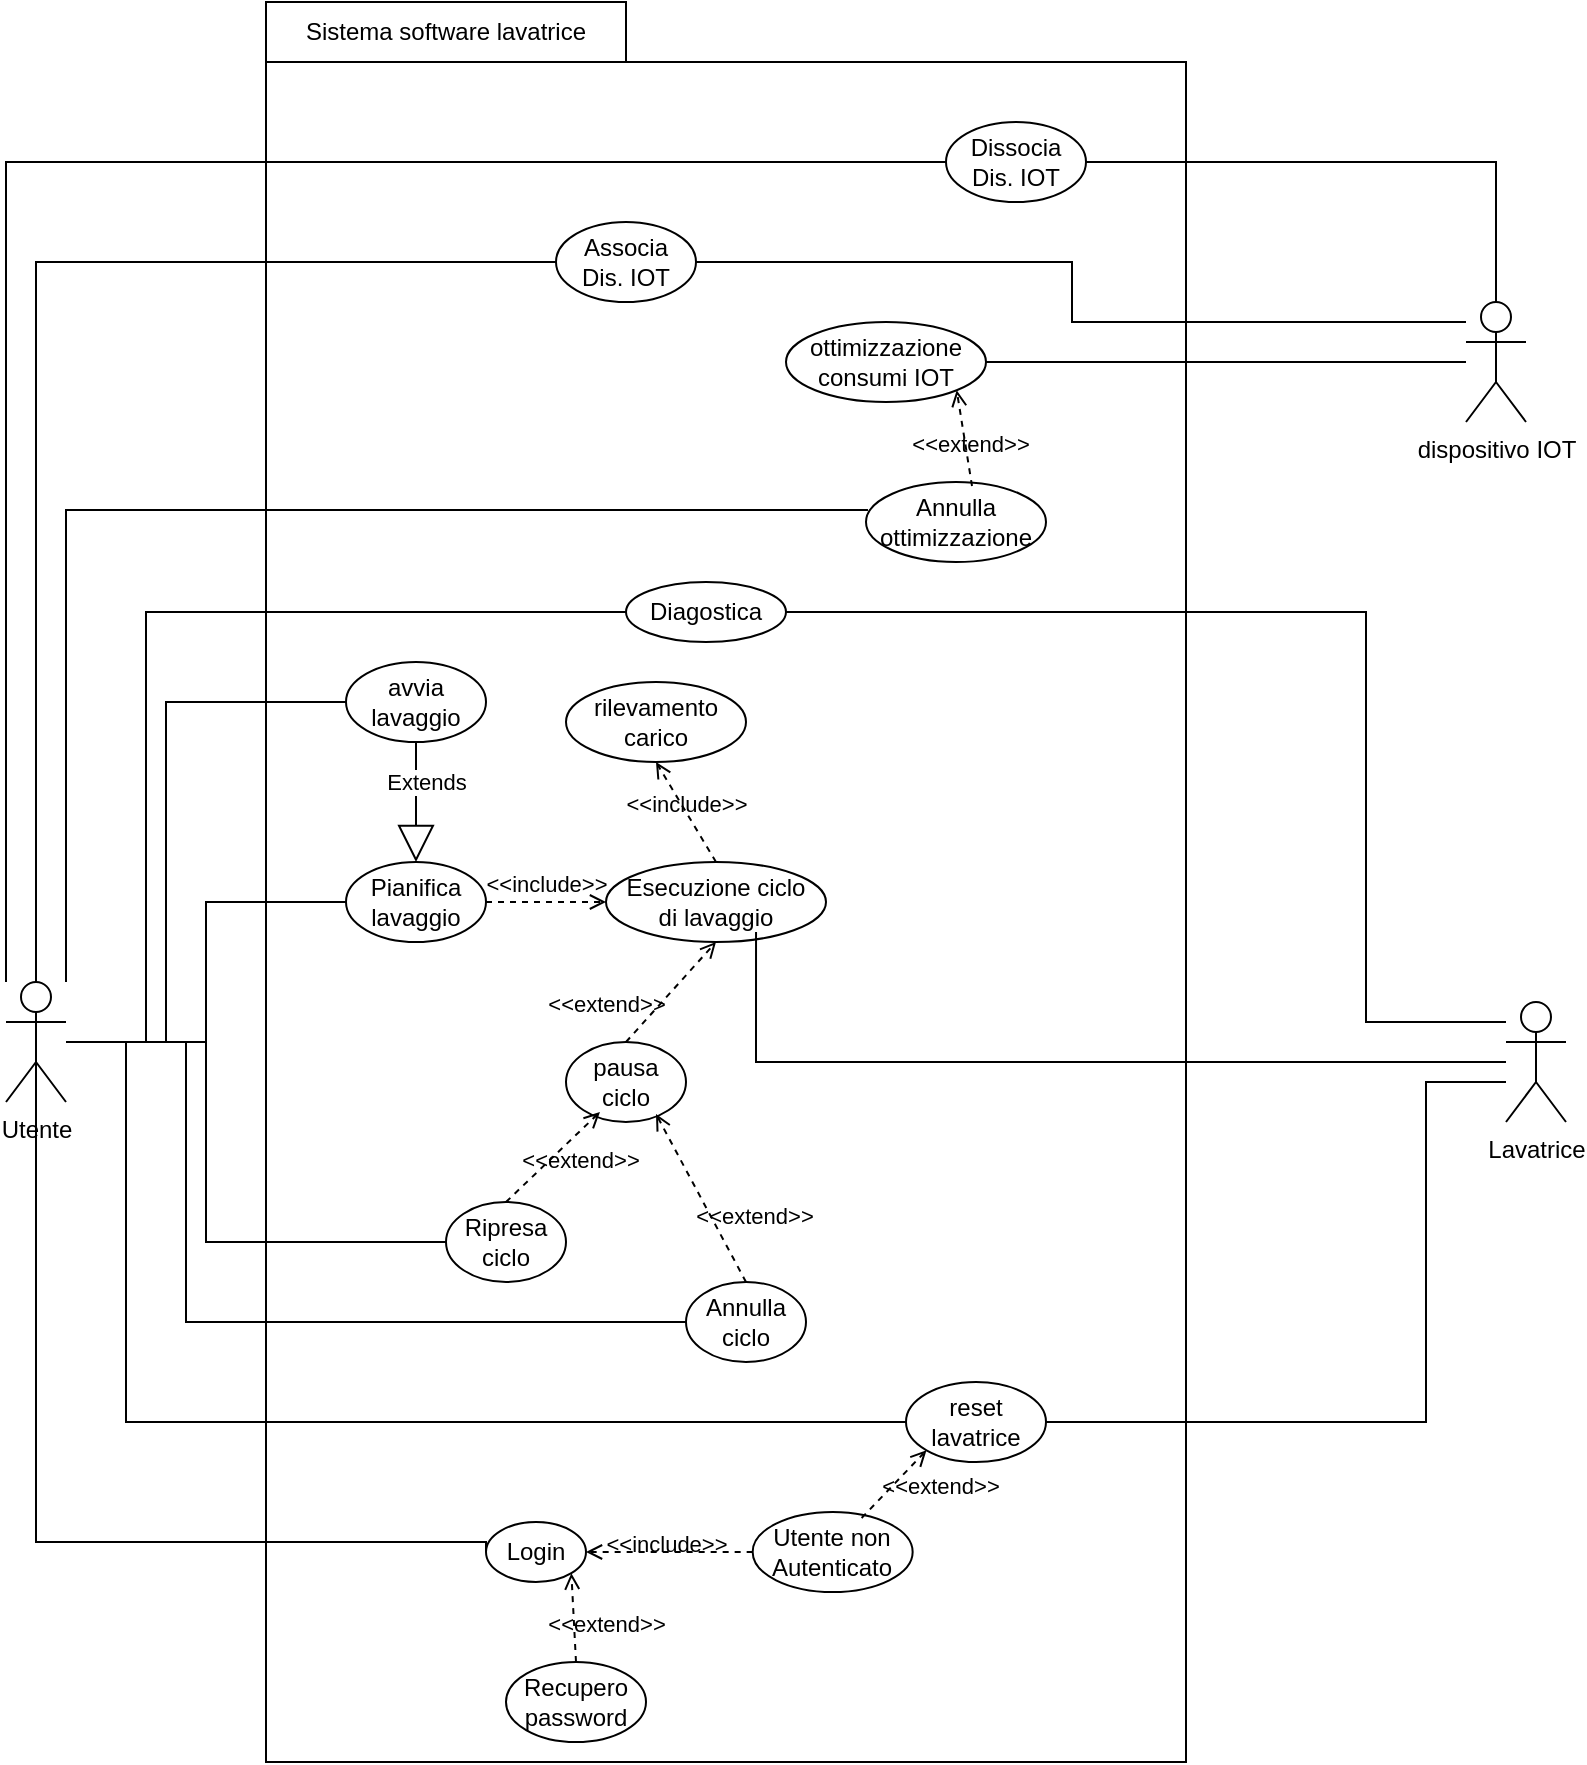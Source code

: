 <mxfile version="28.2.7">
  <diagram name="Page-1" id="5FiVmgT2oJeA1IZFQA2R">
    <mxGraphModel dx="1333" dy="766" grid="1" gridSize="10" guides="1" tooltips="1" connect="1" arrows="1" fold="1" page="1" pageScale="1" pageWidth="850" pageHeight="1100" math="0" shadow="0">
      <root>
        <mxCell id="0" />
        <mxCell id="1" parent="0" />
        <mxCell id="OOympv97dzDQUYDObQJj-1" value="" style="rounded=0;whiteSpace=wrap;html=1;" vertex="1" parent="1">
          <mxGeometry x="170" y="60" width="460" height="850" as="geometry" />
        </mxCell>
        <mxCell id="OOympv97dzDQUYDObQJj-2" value="Sistema software lavatrice" style="rounded=0;whiteSpace=wrap;html=1;" vertex="1" parent="1">
          <mxGeometry x="170" y="30" width="180" height="30" as="geometry" />
        </mxCell>
        <mxCell id="OOympv97dzDQUYDObQJj-3" value="&lt;div&gt;Esecuzione ciclo&lt;/div&gt;&lt;div&gt;di lavaggio&lt;/div&gt;" style="ellipse;whiteSpace=wrap;html=1;" vertex="1" parent="1">
          <mxGeometry x="340" y="460" width="110" height="40" as="geometry" />
        </mxCell>
        <mxCell id="OOympv97dzDQUYDObQJj-4" value="&lt;div&gt;pausa&lt;/div&gt;&lt;div&gt;ciclo&lt;/div&gt;" style="ellipse;whiteSpace=wrap;html=1;" vertex="1" parent="1">
          <mxGeometry x="320" y="550" width="60" height="40" as="geometry" />
        </mxCell>
        <mxCell id="OOympv97dzDQUYDObQJj-5" value="&amp;lt;&amp;lt;extend&amp;gt;&amp;gt;" style="html=1;verticalAlign=bottom;labelBackgroundColor=none;endArrow=open;endFill=0;dashed=1;rounded=0;exitX=0.5;exitY=0;exitDx=0;exitDy=0;entryX=0.5;entryY=1;entryDx=0;entryDy=0;" edge="1" parent="1" source="OOympv97dzDQUYDObQJj-4" target="OOympv97dzDQUYDObQJj-3">
          <mxGeometry x="-0.978" y="14" width="160" relative="1" as="geometry">
            <mxPoint x="490" y="460" as="sourcePoint" />
            <mxPoint x="650" y="460" as="targetPoint" />
            <mxPoint as="offset" />
          </mxGeometry>
        </mxCell>
        <mxCell id="OOympv97dzDQUYDObQJj-6" value="Ripresa&lt;div&gt;ciclo&lt;/div&gt;" style="ellipse;whiteSpace=wrap;html=1;" vertex="1" parent="1">
          <mxGeometry x="260" y="630" width="60" height="40" as="geometry" />
        </mxCell>
        <mxCell id="OOympv97dzDQUYDObQJj-7" value="&amp;lt;&amp;lt;extend&amp;gt;&amp;gt;" style="html=1;verticalAlign=bottom;labelBackgroundColor=none;endArrow=open;endFill=0;dashed=1;rounded=0;exitX=0.5;exitY=0;exitDx=0;exitDy=0;entryX=0.283;entryY=0.875;entryDx=0;entryDy=0;entryPerimeter=0;" edge="1" parent="1" source="OOympv97dzDQUYDObQJj-6" target="OOympv97dzDQUYDObQJj-4">
          <mxGeometry x="0.061" y="-17" width="160" relative="1" as="geometry">
            <mxPoint x="430" y="560" as="sourcePoint" />
            <mxPoint x="332" y="591" as="targetPoint" />
            <mxPoint as="offset" />
          </mxGeometry>
        </mxCell>
        <mxCell id="OOympv97dzDQUYDObQJj-8" value="&lt;div&gt;Annulla&lt;/div&gt;&lt;div&gt;ciclo&lt;/div&gt;" style="ellipse;whiteSpace=wrap;html=1;" vertex="1" parent="1">
          <mxGeometry x="380" y="670" width="60" height="40" as="geometry" />
        </mxCell>
        <mxCell id="OOympv97dzDQUYDObQJj-9" value="&amp;lt;&amp;lt;extend&amp;gt;&amp;gt;" style="html=1;verticalAlign=bottom;labelBackgroundColor=none;endArrow=open;endFill=0;dashed=1;rounded=0;exitX=0.5;exitY=0;exitDx=0;exitDy=0;entryX=0.75;entryY=0.9;entryDx=0;entryDy=0;entryPerimeter=0;" edge="1" parent="1" source="OOympv97dzDQUYDObQJj-8" target="OOympv97dzDQUYDObQJj-4">
          <mxGeometry x="-0.6" y="-15" width="160" relative="1" as="geometry">
            <mxPoint x="596.98" y="552" as="sourcePoint" />
            <mxPoint x="350" y="610" as="targetPoint" />
            <mxPoint as="offset" />
          </mxGeometry>
        </mxCell>
        <mxCell id="OOympv97dzDQUYDObQJj-10" style="edgeStyle=orthogonalEdgeStyle;rounded=0;orthogonalLoop=1;jettySize=auto;html=1;entryX=0;entryY=0.5;entryDx=0;entryDy=0;endArrow=none;endFill=0;" edge="1" parent="1" source="OOympv97dzDQUYDObQJj-18" target="OOympv97dzDQUYDObQJj-22">
          <mxGeometry relative="1" as="geometry">
            <Array as="points">
              <mxPoint x="140" y="550" />
              <mxPoint x="140" y="480" />
            </Array>
          </mxGeometry>
        </mxCell>
        <mxCell id="OOympv97dzDQUYDObQJj-11" style="edgeStyle=orthogonalEdgeStyle;rounded=0;orthogonalLoop=1;jettySize=auto;html=1;entryX=0;entryY=0.5;entryDx=0;entryDy=0;endArrow=none;endFill=0;" edge="1" parent="1" source="OOympv97dzDQUYDObQJj-18" target="OOympv97dzDQUYDObQJj-23">
          <mxGeometry relative="1" as="geometry">
            <Array as="points">
              <mxPoint x="120" y="550" />
              <mxPoint x="120" y="380" />
            </Array>
          </mxGeometry>
        </mxCell>
        <mxCell id="OOympv97dzDQUYDObQJj-12" style="edgeStyle=orthogonalEdgeStyle;rounded=0;orthogonalLoop=1;jettySize=auto;html=1;entryX=0;entryY=0.5;entryDx=0;entryDy=0;endArrow=none;endFill=0;" edge="1" parent="1" source="OOympv97dzDQUYDObQJj-18" target="OOympv97dzDQUYDObQJj-8">
          <mxGeometry relative="1" as="geometry">
            <Array as="points">
              <mxPoint x="130" y="550" />
              <mxPoint x="130" y="690" />
              <mxPoint x="380" y="690" />
            </Array>
          </mxGeometry>
        </mxCell>
        <mxCell id="OOympv97dzDQUYDObQJj-13" style="edgeStyle=orthogonalEdgeStyle;rounded=0;orthogonalLoop=1;jettySize=auto;html=1;entryX=0;entryY=0.5;entryDx=0;entryDy=0;endArrow=none;endFill=0;" edge="1" parent="1" source="OOympv97dzDQUYDObQJj-18" target="OOympv97dzDQUYDObQJj-6">
          <mxGeometry relative="1" as="geometry">
            <Array as="points">
              <mxPoint x="140" y="550" />
              <mxPoint x="140" y="650" />
            </Array>
          </mxGeometry>
        </mxCell>
        <mxCell id="OOympv97dzDQUYDObQJj-14" style="edgeStyle=orthogonalEdgeStyle;rounded=0;orthogonalLoop=1;jettySize=auto;html=1;entryX=0;entryY=0.5;entryDx=0;entryDy=0;endArrow=none;endFill=0;" edge="1" parent="1" source="OOympv97dzDQUYDObQJj-18" target="OOympv97dzDQUYDObQJj-26">
          <mxGeometry relative="1" as="geometry">
            <Array as="points">
              <mxPoint x="110" y="550" />
              <mxPoint x="110" y="335" />
            </Array>
          </mxGeometry>
        </mxCell>
        <mxCell id="OOympv97dzDQUYDObQJj-15" style="edgeStyle=orthogonalEdgeStyle;rounded=0;orthogonalLoop=1;jettySize=auto;html=1;entryX=0;entryY=0.5;entryDx=0;entryDy=0;endArrow=none;endFill=0;" edge="1" parent="1" source="OOympv97dzDQUYDObQJj-18" target="OOympv97dzDQUYDObQJj-33">
          <mxGeometry relative="1" as="geometry">
            <Array as="points">
              <mxPoint x="100" y="550" />
              <mxPoint x="100" y="740" />
            </Array>
          </mxGeometry>
        </mxCell>
        <mxCell id="OOympv97dzDQUYDObQJj-16" style="edgeStyle=orthogonalEdgeStyle;rounded=0;orthogonalLoop=1;jettySize=auto;html=1;entryX=0;entryY=0.5;entryDx=0;entryDy=0;endArrow=none;endFill=0;" edge="1" parent="1" source="OOympv97dzDQUYDObQJj-18" target="OOympv97dzDQUYDObQJj-45">
          <mxGeometry relative="1" as="geometry">
            <Array as="points">
              <mxPoint x="55" y="160" />
            </Array>
          </mxGeometry>
        </mxCell>
        <mxCell id="OOympv97dzDQUYDObQJj-17" style="edgeStyle=orthogonalEdgeStyle;rounded=0;orthogonalLoop=1;jettySize=auto;html=1;entryX=0;entryY=0.5;entryDx=0;entryDy=0;endArrow=none;endFill=0;" edge="1" parent="1" source="OOympv97dzDQUYDObQJj-18" target="OOympv97dzDQUYDObQJj-47">
          <mxGeometry relative="1" as="geometry">
            <Array as="points">
              <mxPoint x="40" y="110" />
            </Array>
          </mxGeometry>
        </mxCell>
        <mxCell id="OOympv97dzDQUYDObQJj-51" style="edgeStyle=orthogonalEdgeStyle;rounded=0;orthogonalLoop=1;jettySize=auto;html=1;entryX=0;entryY=0.5;entryDx=0;entryDy=0;endArrow=none;endFill=0;" edge="1" parent="1" target="OOympv97dzDQUYDObQJj-50">
          <mxGeometry relative="1" as="geometry">
            <mxPoint x="55" y="560" as="sourcePoint" />
            <Array as="points">
              <mxPoint x="55" y="800" />
            </Array>
          </mxGeometry>
        </mxCell>
        <mxCell id="OOympv97dzDQUYDObQJj-18" value="Utente" style="shape=umlActor;verticalLabelPosition=bottom;verticalAlign=top;html=1;" vertex="1" parent="1">
          <mxGeometry x="40" y="520" width="30" height="60" as="geometry" />
        </mxCell>
        <mxCell id="OOympv97dzDQUYDObQJj-22" value="&lt;div&gt;Pianifica&lt;/div&gt;&lt;div&gt;lavaggio&lt;/div&gt;" style="ellipse;whiteSpace=wrap;html=1;" vertex="1" parent="1">
          <mxGeometry x="210" y="460" width="70" height="40" as="geometry" />
        </mxCell>
        <mxCell id="OOympv97dzDQUYDObQJj-23" value="avvia&lt;div&gt;lavaggio&lt;/div&gt;" style="ellipse;whiteSpace=wrap;html=1;" vertex="1" parent="1">
          <mxGeometry x="210" y="360" width="70" height="40" as="geometry" />
        </mxCell>
        <mxCell id="OOympv97dzDQUYDObQJj-24" value="Extends" style="endArrow=block;endSize=16;endFill=0;html=1;rounded=0;entryX=0.5;entryY=0;entryDx=0;entryDy=0;exitX=0.5;exitY=1;exitDx=0;exitDy=0;" edge="1" parent="1" source="OOympv97dzDQUYDObQJj-23" target="OOympv97dzDQUYDObQJj-22">
          <mxGeometry x="-0.333" y="5" width="160" relative="1" as="geometry">
            <mxPoint x="490" y="520" as="sourcePoint" />
            <mxPoint x="650" y="520" as="targetPoint" />
            <mxPoint as="offset" />
          </mxGeometry>
        </mxCell>
        <mxCell id="OOympv97dzDQUYDObQJj-25" value="&amp;lt;&amp;lt;include&amp;gt;&amp;gt;" style="html=1;verticalAlign=bottom;labelBackgroundColor=none;endArrow=open;endFill=0;dashed=1;rounded=0;exitX=1;exitY=0.5;exitDx=0;exitDy=0;entryX=0;entryY=0.5;entryDx=0;entryDy=0;" edge="1" parent="1" source="OOympv97dzDQUYDObQJj-22" target="OOympv97dzDQUYDObQJj-3">
          <mxGeometry width="160" relative="1" as="geometry">
            <mxPoint x="510" y="560" as="sourcePoint" />
            <mxPoint x="420" y="580" as="targetPoint" />
          </mxGeometry>
        </mxCell>
        <mxCell id="OOympv97dzDQUYDObQJj-26" value="Diagostica" style="ellipse;whiteSpace=wrap;html=1;" vertex="1" parent="1">
          <mxGeometry x="350" y="320" width="80" height="30" as="geometry" />
        </mxCell>
        <mxCell id="OOympv97dzDQUYDObQJj-28" value="&lt;div&gt;rilevamento&lt;/div&gt;&lt;div&gt;carico&lt;/div&gt;" style="ellipse;whiteSpace=wrap;html=1;" vertex="1" parent="1">
          <mxGeometry x="320" y="370" width="90" height="40" as="geometry" />
        </mxCell>
        <mxCell id="OOympv97dzDQUYDObQJj-29" style="edgeStyle=orthogonalEdgeStyle;rounded=0;orthogonalLoop=1;jettySize=auto;html=1;entryX=1;entryY=0.5;entryDx=0;entryDy=0;endArrow=none;endFill=0;" edge="1" parent="1" source="OOympv97dzDQUYDObQJj-31" target="OOympv97dzDQUYDObQJj-26">
          <mxGeometry relative="1" as="geometry">
            <Array as="points">
              <mxPoint x="720" y="540" />
              <mxPoint x="720" y="335" />
            </Array>
          </mxGeometry>
        </mxCell>
        <mxCell id="OOympv97dzDQUYDObQJj-30" style="edgeStyle=orthogonalEdgeStyle;rounded=0;orthogonalLoop=1;jettySize=auto;html=1;entryX=1;entryY=0.5;entryDx=0;entryDy=0;endArrow=none;endFill=0;" edge="1" parent="1" source="OOympv97dzDQUYDObQJj-31" target="OOympv97dzDQUYDObQJj-33">
          <mxGeometry relative="1" as="geometry">
            <Array as="points">
              <mxPoint x="750" y="570" />
              <mxPoint x="750" y="740" />
            </Array>
          </mxGeometry>
        </mxCell>
        <mxCell id="OOympv97dzDQUYDObQJj-31" value="Lavatrice" style="shape=umlActor;verticalLabelPosition=bottom;verticalAlign=top;html=1;outlineConnect=0;" vertex="1" parent="1">
          <mxGeometry x="790" y="530" width="30" height="60" as="geometry" />
        </mxCell>
        <mxCell id="OOympv97dzDQUYDObQJj-32" style="edgeStyle=orthogonalEdgeStyle;rounded=0;orthogonalLoop=1;jettySize=auto;html=1;entryX=0.682;entryY=0.875;entryDx=0;entryDy=0;entryPerimeter=0;endArrow=none;endFill=0;" edge="1" parent="1" source="OOympv97dzDQUYDObQJj-31" target="OOympv97dzDQUYDObQJj-3">
          <mxGeometry relative="1" as="geometry" />
        </mxCell>
        <mxCell id="OOympv97dzDQUYDObQJj-33" value="&lt;div&gt;reset&lt;/div&gt;&lt;div&gt;lavatrice&lt;/div&gt;" style="ellipse;whiteSpace=wrap;html=1;" vertex="1" parent="1">
          <mxGeometry x="490" y="720" width="70" height="40" as="geometry" />
        </mxCell>
        <mxCell id="OOympv97dzDQUYDObQJj-35" value="&lt;div&gt;ottimizzazione&lt;/div&gt;&lt;div&gt;consumi&amp;nbsp;IOT&lt;/div&gt;" style="ellipse;whiteSpace=wrap;html=1;" vertex="1" parent="1">
          <mxGeometry x="430" y="190" width="100" height="40" as="geometry" />
        </mxCell>
        <mxCell id="OOympv97dzDQUYDObQJj-36" value="&lt;div&gt;Annulla&lt;/div&gt;ottimizzazione" style="ellipse;whiteSpace=wrap;html=1;" vertex="1" parent="1">
          <mxGeometry x="470" y="270" width="90" height="40" as="geometry" />
        </mxCell>
        <mxCell id="OOympv97dzDQUYDObQJj-37" value="&amp;lt;&amp;lt;extend&amp;gt;&amp;gt;" style="html=1;verticalAlign=bottom;labelBackgroundColor=none;endArrow=open;endFill=0;dashed=1;rounded=0;exitX=0.589;exitY=0.05;exitDx=0;exitDy=0;entryX=1;entryY=1;entryDx=0;entryDy=0;exitPerimeter=0;" edge="1" parent="1" source="OOympv97dzDQUYDObQJj-36" target="OOympv97dzDQUYDObQJj-35">
          <mxGeometry x="-0.518" y="-1" width="160" relative="1" as="geometry">
            <mxPoint x="445" y="694" as="sourcePoint" />
            <mxPoint x="400" y="630" as="targetPoint" />
            <mxPoint as="offset" />
          </mxGeometry>
        </mxCell>
        <mxCell id="OOympv97dzDQUYDObQJj-38" style="edgeStyle=orthogonalEdgeStyle;rounded=0;orthogonalLoop=1;jettySize=auto;html=1;entryX=1;entryY=0.5;entryDx=0;entryDy=0;endArrow=none;endFill=0;" edge="1" parent="1" source="OOympv97dzDQUYDObQJj-41" target="OOympv97dzDQUYDObQJj-35">
          <mxGeometry relative="1" as="geometry" />
        </mxCell>
        <mxCell id="OOympv97dzDQUYDObQJj-39" style="edgeStyle=orthogonalEdgeStyle;rounded=0;orthogonalLoop=1;jettySize=auto;html=1;entryX=1;entryY=0.5;entryDx=0;entryDy=0;endArrow=none;endFill=0;" edge="1" parent="1" source="OOympv97dzDQUYDObQJj-41" target="OOympv97dzDQUYDObQJj-45">
          <mxGeometry relative="1" as="geometry">
            <Array as="points">
              <mxPoint x="573" y="190" />
              <mxPoint x="573" y="160" />
            </Array>
          </mxGeometry>
        </mxCell>
        <mxCell id="OOympv97dzDQUYDObQJj-40" style="edgeStyle=orthogonalEdgeStyle;rounded=0;orthogonalLoop=1;jettySize=auto;html=1;entryX=1;entryY=0.5;entryDx=0;entryDy=0;endArrow=none;endFill=0;" edge="1" parent="1" source="OOympv97dzDQUYDObQJj-41" target="OOympv97dzDQUYDObQJj-47">
          <mxGeometry relative="1" as="geometry">
            <Array as="points">
              <mxPoint x="785" y="110" />
            </Array>
          </mxGeometry>
        </mxCell>
        <mxCell id="OOympv97dzDQUYDObQJj-41" value="dispositivo IOT" style="shape=umlActor;verticalLabelPosition=bottom;verticalAlign=top;html=1;outlineConnect=0;" vertex="1" parent="1">
          <mxGeometry x="770" y="180" width="30" height="60" as="geometry" />
        </mxCell>
        <mxCell id="OOympv97dzDQUYDObQJj-43" style="edgeStyle=orthogonalEdgeStyle;rounded=0;orthogonalLoop=1;jettySize=auto;html=1;entryX=0.011;entryY=0.35;entryDx=0;entryDy=0;entryPerimeter=0;endArrow=none;endFill=0;" edge="1" parent="1" source="OOympv97dzDQUYDObQJj-18" target="OOympv97dzDQUYDObQJj-36">
          <mxGeometry relative="1" as="geometry">
            <Array as="points">
              <mxPoint x="70" y="284" />
            </Array>
          </mxGeometry>
        </mxCell>
        <mxCell id="OOympv97dzDQUYDObQJj-44" value="&amp;lt;&amp;lt;include&amp;gt;&amp;gt;" style="html=1;verticalAlign=bottom;labelBackgroundColor=none;endArrow=open;endFill=0;dashed=1;rounded=0;exitX=0.5;exitY=0;exitDx=0;exitDy=0;entryX=0.5;entryY=1;entryDx=0;entryDy=0;" edge="1" parent="1" source="OOympv97dzDQUYDObQJj-3" target="OOympv97dzDQUYDObQJj-28">
          <mxGeometry x="-0.147" y="3" width="160" relative="1" as="geometry">
            <mxPoint x="480" y="480" as="sourcePoint" />
            <mxPoint x="562" y="484" as="targetPoint" />
            <mxPoint as="offset" />
          </mxGeometry>
        </mxCell>
        <mxCell id="OOympv97dzDQUYDObQJj-45" value="&lt;div&gt;Associa&lt;/div&gt;&lt;div&gt;Dis. IOT&lt;/div&gt;" style="ellipse;whiteSpace=wrap;html=1;" vertex="1" parent="1">
          <mxGeometry x="315" y="140" width="70" height="40" as="geometry" />
        </mxCell>
        <mxCell id="OOympv97dzDQUYDObQJj-47" value="&lt;div&gt;Dissocia&lt;/div&gt;&lt;div&gt;Dis. IOT&lt;/div&gt;" style="ellipse;whiteSpace=wrap;html=1;" vertex="1" parent="1">
          <mxGeometry x="510" y="90" width="70" height="40" as="geometry" />
        </mxCell>
        <mxCell id="OOympv97dzDQUYDObQJj-50" value="Login" style="ellipse;whiteSpace=wrap;html=1;" vertex="1" parent="1">
          <mxGeometry x="280" y="790" width="50" height="30" as="geometry" />
        </mxCell>
        <mxCell id="OOympv97dzDQUYDObQJj-52" value="Recupero password" style="ellipse;whiteSpace=wrap;html=1;" vertex="1" parent="1">
          <mxGeometry x="290" y="860" width="70" height="40" as="geometry" />
        </mxCell>
        <mxCell id="OOympv97dzDQUYDObQJj-53" value="&amp;lt;&amp;lt;extend&amp;gt;&amp;gt;" style="html=1;verticalAlign=bottom;labelBackgroundColor=none;endArrow=open;endFill=0;dashed=1;rounded=0;exitX=0.5;exitY=0;exitDx=0;exitDy=0;entryX=1;entryY=1;entryDx=0;entryDy=0;" edge="1" parent="1" source="OOympv97dzDQUYDObQJj-52" target="OOympv97dzDQUYDObQJj-50">
          <mxGeometry x="-0.6" y="-15" width="160" relative="1" as="geometry">
            <mxPoint x="435" y="724" as="sourcePoint" />
            <mxPoint x="390" y="640" as="targetPoint" />
            <mxPoint as="offset" />
          </mxGeometry>
        </mxCell>
        <mxCell id="OOympv97dzDQUYDObQJj-54" value="&lt;div&gt;Utente non&lt;/div&gt;&lt;div&gt;Autenticato&lt;/div&gt;" style="ellipse;whiteSpace=wrap;html=1;" vertex="1" parent="1">
          <mxGeometry x="413.33" y="785" width="80" height="40" as="geometry" />
        </mxCell>
        <mxCell id="OOympv97dzDQUYDObQJj-55" value="&amp;lt;&amp;lt;extend&amp;gt;&amp;gt;" style="html=1;verticalAlign=bottom;labelBackgroundColor=none;endArrow=open;endFill=0;dashed=1;rounded=0;exitX=0.681;exitY=0.075;exitDx=0;exitDy=0;entryX=0;entryY=1;entryDx=0;entryDy=0;exitPerimeter=0;" edge="1" parent="1" source="OOympv97dzDQUYDObQJj-54" target="OOympv97dzDQUYDObQJj-33">
          <mxGeometry x="0.366" y="-23" width="160" relative="1" as="geometry">
            <mxPoint x="357" y="880" as="sourcePoint" />
            <mxPoint x="330" y="840" as="targetPoint" />
            <mxPoint as="offset" />
          </mxGeometry>
        </mxCell>
        <mxCell id="OOympv97dzDQUYDObQJj-56" value="&amp;lt;&amp;lt;include&amp;gt;&amp;gt;" style="html=1;verticalAlign=bottom;labelBackgroundColor=none;endArrow=open;endFill=0;dashed=1;rounded=0;exitX=0;exitY=0.5;exitDx=0;exitDy=0;entryX=1;entryY=0.5;entryDx=0;entryDy=0;" edge="1" parent="1" source="OOympv97dzDQUYDObQJj-54" target="OOympv97dzDQUYDObQJj-50">
          <mxGeometry x="0.04" y="5" width="160" relative="1" as="geometry">
            <mxPoint x="460" y="792" as="sourcePoint" />
            <mxPoint x="568" y="620" as="targetPoint" />
            <mxPoint as="offset" />
          </mxGeometry>
        </mxCell>
      </root>
    </mxGraphModel>
  </diagram>
</mxfile>
